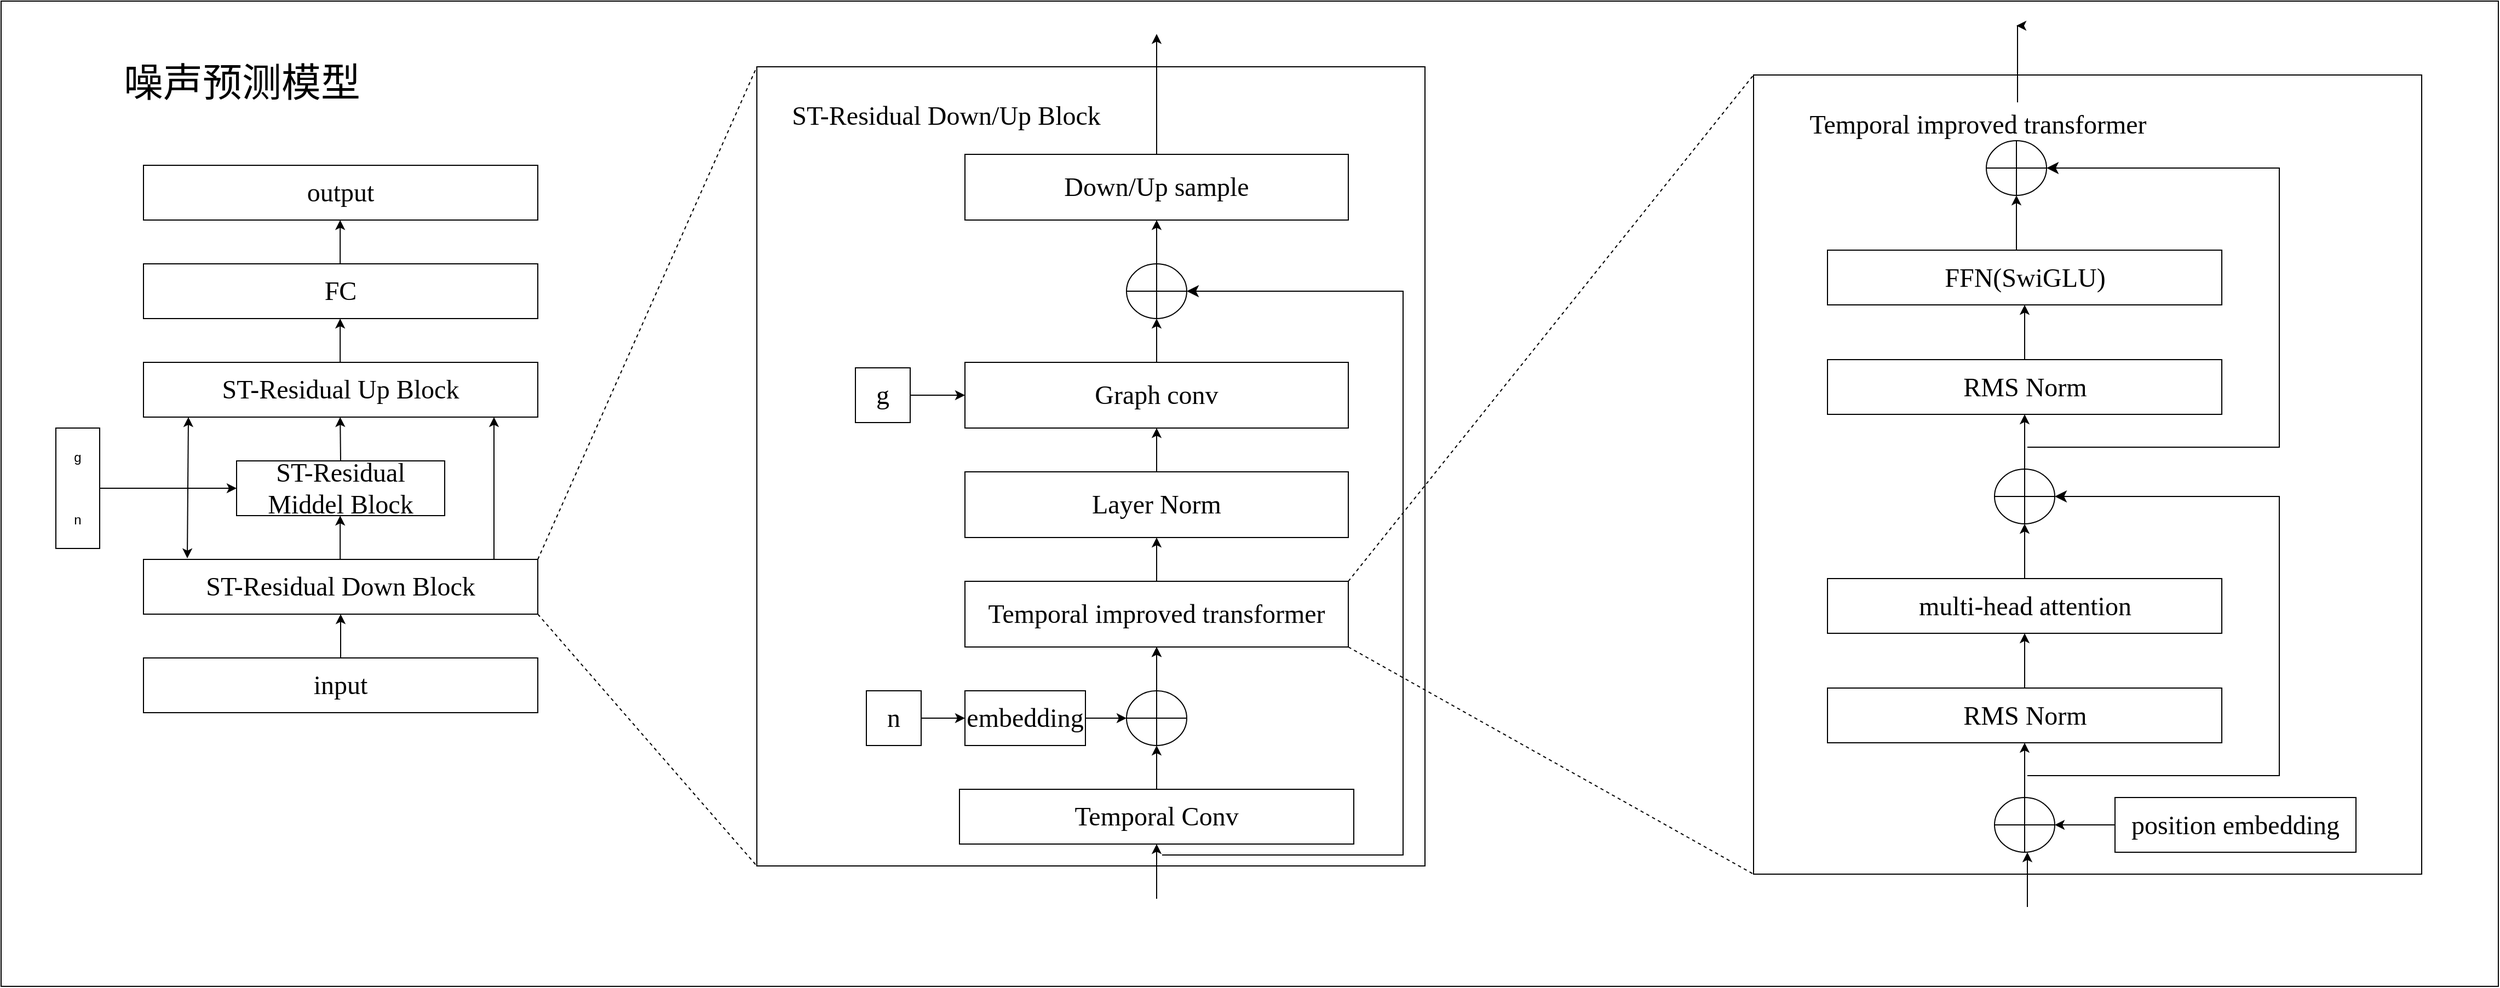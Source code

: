 <mxfile version="25.0.3">
  <diagram name="第 1 页" id="zmdPP1wgx6uvDDTjzuDO">
    <mxGraphModel dx="3653" dy="1930" grid="1" gridSize="10" guides="1" tooltips="1" connect="1" arrows="1" fold="1" page="1" pageScale="1" pageWidth="1654" pageHeight="1169" math="0" shadow="0">
      <root>
        <mxCell id="0" />
        <mxCell id="1" parent="0" />
        <mxCell id="j2DwBCPqLrHwJMjsTWbb-113" value="" style="rounded=0;whiteSpace=wrap;html=1;" vertex="1" parent="1">
          <mxGeometry x="30" y="40" width="2280" height="900" as="geometry" />
        </mxCell>
        <mxCell id="j2DwBCPqLrHwJMjsTWbb-107" value="" style="rounded=0;whiteSpace=wrap;html=1;" vertex="1" parent="1">
          <mxGeometry x="1630" y="107.5" width="610" height="730" as="geometry" />
        </mxCell>
        <mxCell id="j2DwBCPqLrHwJMjsTWbb-62" value="" style="rounded=0;whiteSpace=wrap;html=1;" vertex="1" parent="1">
          <mxGeometry x="720" y="100" width="610" height="730" as="geometry" />
        </mxCell>
        <mxCell id="j2DwBCPqLrHwJMjsTWbb-1" value="&lt;font face=&quot;Times New Roman&quot; style=&quot;font-size: 24px;&quot;&gt;input&lt;/font&gt;" style="rounded=0;whiteSpace=wrap;html=1;labelBackgroundColor=none;" vertex="1" parent="1">
          <mxGeometry x="160" y="640" width="360" height="50" as="geometry" />
        </mxCell>
        <mxCell id="j2DwBCPqLrHwJMjsTWbb-2" value="" style="endArrow=classic;html=1;rounded=0;exitX=0.5;exitY=0;exitDx=0;exitDy=0;entryX=0.5;entryY=1;entryDx=0;entryDy=0;labelBackgroundColor=none;fontColor=default;" edge="1" parent="1" source="j2DwBCPqLrHwJMjsTWbb-1" target="j2DwBCPqLrHwJMjsTWbb-7">
          <mxGeometry width="50" height="50" relative="1" as="geometry">
            <mxPoint x="430" y="740" as="sourcePoint" />
            <mxPoint x="325" y="600" as="targetPoint" />
            <Array as="points" />
          </mxGeometry>
        </mxCell>
        <mxCell id="j2DwBCPqLrHwJMjsTWbb-3" style="edgeStyle=orthogonalEdgeStyle;rounded=0;orthogonalLoop=1;jettySize=auto;html=1;exitX=0.5;exitY=1;exitDx=0;exitDy=0;labelBackgroundColor=none;fontColor=default;" edge="1" parent="1" source="j2DwBCPqLrHwJMjsTWbb-1" target="j2DwBCPqLrHwJMjsTWbb-1">
          <mxGeometry relative="1" as="geometry" />
        </mxCell>
        <mxCell id="j2DwBCPqLrHwJMjsTWbb-7" value="&lt;font face=&quot;Times New Roman&quot;&gt;&lt;span style=&quot;font-size: 24px;&quot;&gt;ST-Residual Down Block&lt;/span&gt;&lt;/font&gt;" style="rounded=0;whiteSpace=wrap;html=1;labelBackgroundColor=none;" vertex="1" parent="1">
          <mxGeometry x="160" y="550" width="360" height="50" as="geometry" />
        </mxCell>
        <mxCell id="j2DwBCPqLrHwJMjsTWbb-9" value="" style="endArrow=classic;html=1;rounded=0;exitX=0.5;exitY=0;exitDx=0;exitDy=0;entryX=0.5;entryY=1;entryDx=0;entryDy=0;labelBackgroundColor=none;fontColor=default;" edge="1" parent="1">
          <mxGeometry width="50" height="50" relative="1" as="geometry">
            <mxPoint x="339.57" y="550" as="sourcePoint" />
            <mxPoint x="339.57" y="510" as="targetPoint" />
            <Array as="points" />
          </mxGeometry>
        </mxCell>
        <mxCell id="j2DwBCPqLrHwJMjsTWbb-10" value="&lt;font face=&quot;Times New Roman&quot;&gt;&lt;span style=&quot;font-size: 24px;&quot;&gt;ST-Residual Middel Block&lt;/span&gt;&lt;/font&gt;" style="rounded=0;whiteSpace=wrap;html=1;labelBackgroundColor=none;" vertex="1" parent="1">
          <mxGeometry x="245" y="460" width="190" height="50" as="geometry" />
        </mxCell>
        <mxCell id="j2DwBCPqLrHwJMjsTWbb-13" value="" style="endArrow=classic;html=1;rounded=0;entryX=0.5;entryY=1;entryDx=0;entryDy=0;labelBackgroundColor=none;fontColor=default;" edge="1" parent="1">
          <mxGeometry width="50" height="50" relative="1" as="geometry">
            <mxPoint x="340" y="460" as="sourcePoint" />
            <mxPoint x="339.57" y="420" as="targetPoint" />
            <Array as="points" />
          </mxGeometry>
        </mxCell>
        <mxCell id="j2DwBCPqLrHwJMjsTWbb-14" value="&lt;font face=&quot;Times New Roman&quot;&gt;&lt;span style=&quot;font-size: 24px;&quot;&gt;ST-Residual Up Block&lt;/span&gt;&lt;/font&gt;" style="rounded=0;whiteSpace=wrap;html=1;labelBackgroundColor=none;" vertex="1" parent="1">
          <mxGeometry x="160" y="370" width="360" height="50" as="geometry" />
        </mxCell>
        <mxCell id="j2DwBCPqLrHwJMjsTWbb-15" value="" style="endArrow=classic;html=1;rounded=0;exitX=0.5;exitY=0;exitDx=0;exitDy=0;entryX=0.5;entryY=1;entryDx=0;entryDy=0;labelBackgroundColor=none;fontColor=default;" edge="1" parent="1">
          <mxGeometry width="50" height="50" relative="1" as="geometry">
            <mxPoint x="339.57" y="370" as="sourcePoint" />
            <mxPoint x="339.57" y="330" as="targetPoint" />
            <Array as="points" />
          </mxGeometry>
        </mxCell>
        <mxCell id="j2DwBCPqLrHwJMjsTWbb-16" value="&lt;font face=&quot;Times New Roman&quot;&gt;&lt;span style=&quot;font-size: 24px;&quot;&gt;FC&lt;/span&gt;&lt;/font&gt;" style="rounded=0;whiteSpace=wrap;html=1;labelBackgroundColor=none;" vertex="1" parent="1">
          <mxGeometry x="160" y="280" width="360" height="50" as="geometry" />
        </mxCell>
        <mxCell id="j2DwBCPqLrHwJMjsTWbb-17" value="" style="endArrow=classic;html=1;rounded=0;exitX=0.5;exitY=0;exitDx=0;exitDy=0;entryX=0.5;entryY=1;entryDx=0;entryDy=0;labelBackgroundColor=none;fontColor=default;" edge="1" parent="1">
          <mxGeometry width="50" height="50" relative="1" as="geometry">
            <mxPoint x="339.57" y="280" as="sourcePoint" />
            <mxPoint x="339.57" y="240" as="targetPoint" />
            <Array as="points" />
          </mxGeometry>
        </mxCell>
        <mxCell id="j2DwBCPqLrHwJMjsTWbb-18" value="&lt;font face=&quot;Times New Roman&quot;&gt;&lt;span style=&quot;font-size: 24px;&quot;&gt;output&lt;/span&gt;&lt;/font&gt;" style="rounded=0;whiteSpace=wrap;html=1;labelBackgroundColor=none;" vertex="1" parent="1">
          <mxGeometry x="160" y="190" width="360" height="50" as="geometry" />
        </mxCell>
        <mxCell id="j2DwBCPqLrHwJMjsTWbb-20" value="" style="endArrow=classic;startArrow=classic;html=1;rounded=0;exitX=0.884;exitY=0.021;exitDx=0;exitDy=0;exitPerimeter=0;entryX=0.885;entryY=1.035;entryDx=0;entryDy=0;entryPerimeter=0;labelBackgroundColor=none;fontColor=default;" edge="1" parent="1">
          <mxGeometry width="50" height="50" relative="1" as="geometry">
            <mxPoint x="200" y="549" as="sourcePoint" />
            <mxPoint x="201" y="420" as="targetPoint" />
          </mxGeometry>
        </mxCell>
        <mxCell id="j2DwBCPqLrHwJMjsTWbb-21" value="" style="endArrow=classic;html=1;rounded=0;labelBackgroundColor=none;fontColor=default;" edge="1" parent="1">
          <mxGeometry width="50" height="50" relative="1" as="geometry">
            <mxPoint x="480" y="550" as="sourcePoint" />
            <mxPoint x="480" y="420" as="targetPoint" />
          </mxGeometry>
        </mxCell>
        <mxCell id="j2DwBCPqLrHwJMjsTWbb-22" value="g&lt;br&gt;&lt;br&gt;&lt;br&gt;&lt;br&gt;n" style="rounded=0;whiteSpace=wrap;html=1;labelBackgroundColor=none;" vertex="1" parent="1">
          <mxGeometry x="80" y="430" width="40" height="110" as="geometry" />
        </mxCell>
        <mxCell id="j2DwBCPqLrHwJMjsTWbb-25" value="" style="endArrow=classic;html=1;rounded=0;exitX=1;exitY=0.5;exitDx=0;exitDy=0;labelBackgroundColor=none;fontColor=default;" edge="1" parent="1" source="j2DwBCPqLrHwJMjsTWbb-22" target="j2DwBCPqLrHwJMjsTWbb-10">
          <mxGeometry width="50" height="50" relative="1" as="geometry">
            <mxPoint x="320" y="480" as="sourcePoint" />
            <mxPoint x="370" y="430" as="targetPoint" />
          </mxGeometry>
        </mxCell>
        <mxCell id="j2DwBCPqLrHwJMjsTWbb-31" style="edgeStyle=orthogonalEdgeStyle;rounded=0;orthogonalLoop=1;jettySize=auto;html=1;exitX=0.5;exitY=1;exitDx=0;exitDy=0;labelBackgroundColor=none;fontColor=default;" edge="1" parent="1">
          <mxGeometry relative="1" as="geometry">
            <mxPoint x="1015" y="810" as="sourcePoint" />
            <mxPoint x="1015" y="810" as="targetPoint" />
          </mxGeometry>
        </mxCell>
        <mxCell id="j2DwBCPqLrHwJMjsTWbb-32" value="&lt;font face=&quot;Times New Roman&quot;&gt;&lt;span style=&quot;font-size: 24px;&quot;&gt;Temporal Conv&lt;/span&gt;&lt;/font&gt;" style="rounded=0;whiteSpace=wrap;html=1;labelBackgroundColor=none;" vertex="1" parent="1">
          <mxGeometry x="905" y="760" width="360" height="50" as="geometry" />
        </mxCell>
        <mxCell id="j2DwBCPqLrHwJMjsTWbb-33" value="" style="endArrow=classic;html=1;rounded=0;exitX=0.5;exitY=0;exitDx=0;exitDy=0;entryX=0.5;entryY=1;entryDx=0;entryDy=0;labelBackgroundColor=none;fontColor=default;" edge="1" parent="1" source="j2DwBCPqLrHwJMjsTWbb-32">
          <mxGeometry width="50" height="50" relative="1" as="geometry">
            <mxPoint x="1175" y="860" as="sourcePoint" />
            <mxPoint x="1085" y="720" as="targetPoint" />
            <Array as="points" />
          </mxGeometry>
        </mxCell>
        <mxCell id="j2DwBCPqLrHwJMjsTWbb-34" style="edgeStyle=orthogonalEdgeStyle;rounded=0;orthogonalLoop=1;jettySize=auto;html=1;exitX=0.5;exitY=1;exitDx=0;exitDy=0;labelBackgroundColor=none;fontColor=default;" edge="1" parent="1" source="j2DwBCPqLrHwJMjsTWbb-32" target="j2DwBCPqLrHwJMjsTWbb-32">
          <mxGeometry relative="1" as="geometry" />
        </mxCell>
        <mxCell id="j2DwBCPqLrHwJMjsTWbb-35" value="" style="endArrow=classic;html=1;rounded=0;labelBackgroundColor=none;fontColor=default;entryX=0.5;entryY=1;entryDx=0;entryDy=0;" edge="1" parent="1" target="j2DwBCPqLrHwJMjsTWbb-32">
          <mxGeometry width="50" height="50" relative="1" as="geometry">
            <mxPoint x="1085" y="860" as="sourcePoint" />
            <mxPoint x="1095" y="730" as="targetPoint" />
            <Array as="points" />
          </mxGeometry>
        </mxCell>
        <mxCell id="j2DwBCPqLrHwJMjsTWbb-38" value="&lt;font face=&quot;Times New Roman&quot;&gt;&lt;span style=&quot;font-size: 24px;&quot;&gt;n&lt;/span&gt;&lt;/font&gt;" style="rounded=0;whiteSpace=wrap;html=1;labelBackgroundColor=none;" vertex="1" parent="1">
          <mxGeometry x="820" y="670" width="50" height="50" as="geometry" />
        </mxCell>
        <mxCell id="j2DwBCPqLrHwJMjsTWbb-41" value="" style="endArrow=classic;html=1;rounded=0;labelBackgroundColor=none;fontColor=default;exitX=1;exitY=0.5;exitDx=0;exitDy=0;entryX=0;entryY=0.5;entryDx=0;entryDy=0;" edge="1" parent="1" source="j2DwBCPqLrHwJMjsTWbb-38" target="j2DwBCPqLrHwJMjsTWbb-42">
          <mxGeometry width="50" height="50" relative="1" as="geometry">
            <mxPoint x="1095" y="870" as="sourcePoint" />
            <mxPoint x="920" y="695" as="targetPoint" />
            <Array as="points" />
          </mxGeometry>
        </mxCell>
        <mxCell id="j2DwBCPqLrHwJMjsTWbb-42" value="&lt;font face=&quot;Times New Roman&quot;&gt;&lt;span style=&quot;font-size: 24px;&quot;&gt;embedding&lt;/span&gt;&lt;/font&gt;" style="rounded=0;whiteSpace=wrap;html=1;labelBackgroundColor=none;" vertex="1" parent="1">
          <mxGeometry x="910" y="670" width="110" height="50" as="geometry" />
        </mxCell>
        <mxCell id="j2DwBCPqLrHwJMjsTWbb-43" value="" style="endArrow=classic;html=1;rounded=0;exitX=1;exitY=0.5;exitDx=0;exitDy=0;entryX=0;entryY=0.5;entryDx=0;entryDy=0;" edge="1" parent="1" source="j2DwBCPqLrHwJMjsTWbb-42">
          <mxGeometry width="50" height="50" relative="1" as="geometry">
            <mxPoint x="940" y="670" as="sourcePoint" />
            <mxPoint x="1057.5" y="695" as="targetPoint" />
          </mxGeometry>
        </mxCell>
        <mxCell id="j2DwBCPqLrHwJMjsTWbb-44" value="" style="endArrow=classic;html=1;rounded=0;exitX=0.5;exitY=0;exitDx=0;exitDy=0;labelBackgroundColor=none;fontColor=default;" edge="1" parent="1">
          <mxGeometry width="50" height="50" relative="1" as="geometry">
            <mxPoint x="1085" y="670" as="sourcePoint" />
            <mxPoint x="1085" y="630" as="targetPoint" />
            <Array as="points" />
          </mxGeometry>
        </mxCell>
        <mxCell id="j2DwBCPqLrHwJMjsTWbb-49" value="" style="edgeStyle=orthogonalEdgeStyle;rounded=0;orthogonalLoop=1;jettySize=auto;html=1;" edge="1" parent="1" source="j2DwBCPqLrHwJMjsTWbb-47" target="j2DwBCPqLrHwJMjsTWbb-48">
          <mxGeometry relative="1" as="geometry" />
        </mxCell>
        <mxCell id="j2DwBCPqLrHwJMjsTWbb-47" value="&lt;font face=&quot;Times New Roman&quot;&gt;&lt;span style=&quot;font-size: 24px;&quot;&gt;Temporal improved transformer&lt;/span&gt;&lt;/font&gt;" style="rounded=0;whiteSpace=wrap;html=1;labelBackgroundColor=none;" vertex="1" parent="1">
          <mxGeometry x="910" y="570" width="350" height="60" as="geometry" />
        </mxCell>
        <mxCell id="j2DwBCPqLrHwJMjsTWbb-48" value="&lt;font face=&quot;Times New Roman&quot; style=&quot;font-size: 24px;&quot;&gt;Layer Norm&lt;/font&gt;" style="whiteSpace=wrap;html=1;rounded=0;labelBackgroundColor=none;" vertex="1" parent="1">
          <mxGeometry x="910" y="470" width="350" height="60" as="geometry" />
        </mxCell>
        <mxCell id="j2DwBCPqLrHwJMjsTWbb-52" value="" style="endArrow=classic;html=1;rounded=0;exitX=0.5;exitY=0;exitDx=0;exitDy=0;labelBackgroundColor=none;fontColor=default;" edge="1" parent="1">
          <mxGeometry width="50" height="50" relative="1" as="geometry">
            <mxPoint x="1085" y="470" as="sourcePoint" />
            <mxPoint x="1085" y="430" as="targetPoint" />
            <Array as="points" />
          </mxGeometry>
        </mxCell>
        <mxCell id="j2DwBCPqLrHwJMjsTWbb-53" value="&lt;font face=&quot;Times New Roman&quot;&gt;&lt;span style=&quot;font-size: 24px;&quot;&gt;Graph conv&lt;/span&gt;&lt;/font&gt;" style="rounded=0;whiteSpace=wrap;html=1;labelBackgroundColor=none;" vertex="1" parent="1">
          <mxGeometry x="910" y="370" width="350" height="60" as="geometry" />
        </mxCell>
        <mxCell id="j2DwBCPqLrHwJMjsTWbb-54" value="" style="endArrow=classic;html=1;rounded=0;exitX=0.5;exitY=0;exitDx=0;exitDy=0;labelBackgroundColor=none;fontColor=default;" edge="1" parent="1">
          <mxGeometry width="50" height="50" relative="1" as="geometry">
            <mxPoint x="1085" y="370" as="sourcePoint" />
            <mxPoint x="1085" y="330" as="targetPoint" />
            <Array as="points" />
          </mxGeometry>
        </mxCell>
        <mxCell id="j2DwBCPqLrHwJMjsTWbb-57" value="" style="shape=orEllipse;perimeter=ellipsePerimeter;whiteSpace=wrap;html=1;backgroundOutline=1;" vertex="1" parent="1">
          <mxGeometry x="1057.5" y="280" width="55" height="50" as="geometry" />
        </mxCell>
        <mxCell id="j2DwBCPqLrHwJMjsTWbb-58" value="" style="endArrow=classic;html=1;rounded=0;exitX=0.5;exitY=0;exitDx=0;exitDy=0;labelBackgroundColor=none;fontColor=default;" edge="1" parent="1">
          <mxGeometry width="50" height="50" relative="1" as="geometry">
            <mxPoint x="1085" y="280" as="sourcePoint" />
            <mxPoint x="1085" y="240" as="targetPoint" />
            <Array as="points" />
          </mxGeometry>
        </mxCell>
        <mxCell id="j2DwBCPqLrHwJMjsTWbb-59" value="&lt;font face=&quot;Times New Roman&quot;&gt;&lt;span style=&quot;font-size: 24px;&quot;&gt;Down/Up sample&lt;/span&gt;&lt;/font&gt;" style="rounded=0;whiteSpace=wrap;html=1;labelBackgroundColor=none;" vertex="1" parent="1">
          <mxGeometry x="910" y="180" width="350" height="60" as="geometry" />
        </mxCell>
        <mxCell id="j2DwBCPqLrHwJMjsTWbb-60" value="" style="endArrow=classic;html=1;rounded=0;exitX=0.5;exitY=0;exitDx=0;exitDy=0;labelBackgroundColor=none;fontColor=default;" edge="1" parent="1" source="j2DwBCPqLrHwJMjsTWbb-59">
          <mxGeometry width="50" height="50" relative="1" as="geometry">
            <mxPoint x="1095" y="290" as="sourcePoint" />
            <mxPoint x="1085" y="70" as="targetPoint" />
            <Array as="points" />
          </mxGeometry>
        </mxCell>
        <mxCell id="j2DwBCPqLrHwJMjsTWbb-64" value="&lt;font face=&quot;Times New Roman&quot; style=&quot;font-size: 24px;&quot;&gt;ST-Residual Down/Up Block&lt;/font&gt;" style="text;html=1;align=center;verticalAlign=middle;whiteSpace=wrap;rounded=0;" vertex="1" parent="1">
          <mxGeometry x="727.5" y="130" width="330" height="30" as="geometry" />
        </mxCell>
        <mxCell id="j2DwBCPqLrHwJMjsTWbb-65" value="" style="endArrow=none;dashed=1;html=1;rounded=0;exitX=1;exitY=0;exitDx=0;exitDy=0;entryX=0;entryY=0;entryDx=0;entryDy=0;" edge="1" parent="1" source="j2DwBCPqLrHwJMjsTWbb-7" target="j2DwBCPqLrHwJMjsTWbb-62">
          <mxGeometry width="50" height="50" relative="1" as="geometry">
            <mxPoint x="850" y="480" as="sourcePoint" />
            <mxPoint x="900" y="430" as="targetPoint" />
          </mxGeometry>
        </mxCell>
        <mxCell id="j2DwBCPqLrHwJMjsTWbb-66" value="" style="endArrow=none;dashed=1;html=1;rounded=0;exitX=1;exitY=1;exitDx=0;exitDy=0;entryX=0;entryY=1;entryDx=0;entryDy=0;" edge="1" parent="1" source="j2DwBCPqLrHwJMjsTWbb-7" target="j2DwBCPqLrHwJMjsTWbb-62">
          <mxGeometry width="50" height="50" relative="1" as="geometry">
            <mxPoint x="850" y="480" as="sourcePoint" />
            <mxPoint x="900" y="430" as="targetPoint" />
          </mxGeometry>
        </mxCell>
        <mxCell id="j2DwBCPqLrHwJMjsTWbb-67" style="edgeStyle=orthogonalEdgeStyle;rounded=0;orthogonalLoop=1;jettySize=auto;html=1;exitX=0.5;exitY=1;exitDx=0;exitDy=0;labelBackgroundColor=none;fontColor=default;" edge="1" parent="1">
          <mxGeometry relative="1" as="geometry">
            <mxPoint x="1810" y="817.5" as="sourcePoint" />
            <mxPoint x="1810" y="817.5" as="targetPoint" />
          </mxGeometry>
        </mxCell>
        <mxCell id="j2DwBCPqLrHwJMjsTWbb-69" style="edgeStyle=orthogonalEdgeStyle;rounded=0;orthogonalLoop=1;jettySize=auto;html=1;exitX=0.5;exitY=1;exitDx=0;exitDy=0;labelBackgroundColor=none;fontColor=default;" edge="1" parent="1">
          <mxGeometry relative="1" as="geometry">
            <mxPoint x="1880" y="817.5" as="sourcePoint" />
            <mxPoint x="1880" y="817.5" as="targetPoint" />
          </mxGeometry>
        </mxCell>
        <mxCell id="j2DwBCPqLrHwJMjsTWbb-70" value="" style="endArrow=classic;html=1;rounded=0;labelBackgroundColor=none;fontColor=default;entryX=0.5;entryY=1;entryDx=0;entryDy=0;" edge="1" parent="1">
          <mxGeometry width="50" height="50" relative="1" as="geometry">
            <mxPoint x="1880" y="867.5" as="sourcePoint" />
            <mxPoint x="1880" y="817.5" as="targetPoint" />
            <Array as="points" />
          </mxGeometry>
        </mxCell>
        <mxCell id="j2DwBCPqLrHwJMjsTWbb-71" value="" style="shape=orEllipse;perimeter=ellipsePerimeter;whiteSpace=wrap;html=1;backgroundOutline=1;" vertex="1" parent="1">
          <mxGeometry x="1850" y="767.5" width="55" height="50" as="geometry" />
        </mxCell>
        <mxCell id="j2DwBCPqLrHwJMjsTWbb-73" value="" style="edgeStyle=orthogonalEdgeStyle;rounded=0;orthogonalLoop=1;jettySize=auto;html=1;" edge="1" parent="1" source="j2DwBCPqLrHwJMjsTWbb-72" target="j2DwBCPqLrHwJMjsTWbb-71">
          <mxGeometry relative="1" as="geometry" />
        </mxCell>
        <mxCell id="j2DwBCPqLrHwJMjsTWbb-72" value="&lt;font face=&quot;Times New Roman&quot;&gt;&lt;span style=&quot;font-size: 24px;&quot;&gt;position embedding&lt;/span&gt;&lt;/font&gt;" style="rounded=0;whiteSpace=wrap;html=1;labelBackgroundColor=none;" vertex="1" parent="1">
          <mxGeometry x="1960" y="767.5" width="220" height="50" as="geometry" />
        </mxCell>
        <mxCell id="j2DwBCPqLrHwJMjsTWbb-74" style="edgeStyle=orthogonalEdgeStyle;rounded=0;orthogonalLoop=1;jettySize=auto;html=1;exitX=0.5;exitY=1;exitDx=0;exitDy=0;labelBackgroundColor=none;fontColor=default;" edge="1" parent="1">
          <mxGeometry relative="1" as="geometry">
            <mxPoint x="1807.5" y="717.5" as="sourcePoint" />
            <mxPoint x="1807.5" y="717.5" as="targetPoint" />
          </mxGeometry>
        </mxCell>
        <mxCell id="j2DwBCPqLrHwJMjsTWbb-75" value="&lt;font face=&quot;Times New Roman&quot;&gt;&lt;span style=&quot;font-size: 24px;&quot;&gt;RMS Norm&lt;/span&gt;&lt;/font&gt;" style="rounded=0;whiteSpace=wrap;html=1;labelBackgroundColor=none;" vertex="1" parent="1">
          <mxGeometry x="1697.5" y="667.5" width="360" height="50" as="geometry" />
        </mxCell>
        <mxCell id="j2DwBCPqLrHwJMjsTWbb-76" style="edgeStyle=orthogonalEdgeStyle;rounded=0;orthogonalLoop=1;jettySize=auto;html=1;exitX=0.5;exitY=1;exitDx=0;exitDy=0;labelBackgroundColor=none;fontColor=default;" edge="1" parent="1" source="j2DwBCPqLrHwJMjsTWbb-75" target="j2DwBCPqLrHwJMjsTWbb-75">
          <mxGeometry relative="1" as="geometry" />
        </mxCell>
        <mxCell id="j2DwBCPqLrHwJMjsTWbb-77" value="" style="endArrow=classic;html=1;rounded=0;labelBackgroundColor=none;fontColor=default;entryX=0.5;entryY=1;entryDx=0;entryDy=0;" edge="1" parent="1" target="j2DwBCPqLrHwJMjsTWbb-75">
          <mxGeometry width="50" height="50" relative="1" as="geometry">
            <mxPoint x="1877.5" y="767.5" as="sourcePoint" />
            <mxPoint x="1887.5" y="637.5" as="targetPoint" />
            <Array as="points" />
          </mxGeometry>
        </mxCell>
        <mxCell id="j2DwBCPqLrHwJMjsTWbb-78" style="edgeStyle=orthogonalEdgeStyle;rounded=0;orthogonalLoop=1;jettySize=auto;html=1;exitX=0.5;exitY=1;exitDx=0;exitDy=0;labelBackgroundColor=none;fontColor=default;" edge="1" parent="1">
          <mxGeometry relative="1" as="geometry">
            <mxPoint x="1807.5" y="617.5" as="sourcePoint" />
            <mxPoint x="1807.5" y="617.5" as="targetPoint" />
          </mxGeometry>
        </mxCell>
        <mxCell id="j2DwBCPqLrHwJMjsTWbb-79" value="&lt;font face=&quot;Times New Roman&quot;&gt;&lt;span style=&quot;font-size: 24px;&quot;&gt;multi-head attention&lt;/span&gt;&lt;/font&gt;" style="rounded=0;whiteSpace=wrap;html=1;labelBackgroundColor=none;" vertex="1" parent="1">
          <mxGeometry x="1697.5" y="567.5" width="360" height="50" as="geometry" />
        </mxCell>
        <mxCell id="j2DwBCPqLrHwJMjsTWbb-80" style="edgeStyle=orthogonalEdgeStyle;rounded=0;orthogonalLoop=1;jettySize=auto;html=1;exitX=0.5;exitY=1;exitDx=0;exitDy=0;labelBackgroundColor=none;fontColor=default;" edge="1" parent="1" source="j2DwBCPqLrHwJMjsTWbb-79" target="j2DwBCPqLrHwJMjsTWbb-79">
          <mxGeometry relative="1" as="geometry" />
        </mxCell>
        <mxCell id="j2DwBCPqLrHwJMjsTWbb-81" value="" style="endArrow=classic;html=1;rounded=0;labelBackgroundColor=none;fontColor=default;entryX=0.5;entryY=1;entryDx=0;entryDy=0;" edge="1" parent="1" target="j2DwBCPqLrHwJMjsTWbb-79">
          <mxGeometry width="50" height="50" relative="1" as="geometry">
            <mxPoint x="1877.5" y="667.5" as="sourcePoint" />
            <mxPoint x="1887.5" y="537.5" as="targetPoint" />
            <Array as="points" />
          </mxGeometry>
        </mxCell>
        <mxCell id="j2DwBCPqLrHwJMjsTWbb-82" style="edgeStyle=orthogonalEdgeStyle;rounded=0;orthogonalLoop=1;jettySize=auto;html=1;exitX=0.5;exitY=1;exitDx=0;exitDy=0;labelBackgroundColor=none;fontColor=default;" edge="1" parent="1">
          <mxGeometry relative="1" as="geometry">
            <mxPoint x="1807.5" y="517.5" as="sourcePoint" />
            <mxPoint x="1807.5" y="517.5" as="targetPoint" />
          </mxGeometry>
        </mxCell>
        <mxCell id="j2DwBCPqLrHwJMjsTWbb-84" style="edgeStyle=orthogonalEdgeStyle;rounded=0;orthogonalLoop=1;jettySize=auto;html=1;exitX=0.5;exitY=1;exitDx=0;exitDy=0;labelBackgroundColor=none;fontColor=default;" edge="1" parent="1">
          <mxGeometry relative="1" as="geometry">
            <mxPoint x="1877.5" y="517.5" as="sourcePoint" />
            <mxPoint x="1877.5" y="517.5" as="targetPoint" />
          </mxGeometry>
        </mxCell>
        <mxCell id="j2DwBCPqLrHwJMjsTWbb-85" value="" style="endArrow=classic;html=1;rounded=0;labelBackgroundColor=none;fontColor=default;entryX=0.5;entryY=1;entryDx=0;entryDy=0;" edge="1" parent="1">
          <mxGeometry width="50" height="50" relative="1" as="geometry">
            <mxPoint x="1877.5" y="567.5" as="sourcePoint" />
            <mxPoint x="1877.5" y="517.5" as="targetPoint" />
            <Array as="points" />
          </mxGeometry>
        </mxCell>
        <mxCell id="j2DwBCPqLrHwJMjsTWbb-86" value="" style="shape=orEllipse;perimeter=ellipsePerimeter;whiteSpace=wrap;html=1;backgroundOutline=1;" vertex="1" parent="1">
          <mxGeometry x="1850" y="467.5" width="55" height="50" as="geometry" />
        </mxCell>
        <mxCell id="j2DwBCPqLrHwJMjsTWbb-90" value="" style="edgeStyle=orthogonalEdgeStyle;rounded=0;orthogonalLoop=1;jettySize=auto;html=1;" edge="1" parent="1" source="j2DwBCPqLrHwJMjsTWbb-87" target="j2DwBCPqLrHwJMjsTWbb-47">
          <mxGeometry relative="1" as="geometry" />
        </mxCell>
        <mxCell id="j2DwBCPqLrHwJMjsTWbb-87" value="" style="shape=orEllipse;perimeter=ellipsePerimeter;whiteSpace=wrap;html=1;backgroundOutline=1;" vertex="1" parent="1">
          <mxGeometry x="1057.5" y="670" width="55" height="50" as="geometry" />
        </mxCell>
        <mxCell id="j2DwBCPqLrHwJMjsTWbb-89" value="" style="edgeStyle=elbowEdgeStyle;elbow=horizontal;endArrow=classic;html=1;curved=0;rounded=0;endSize=8;startSize=8;entryX=1;entryY=0.5;entryDx=0;entryDy=0;" edge="1" parent="1" target="j2DwBCPqLrHwJMjsTWbb-57">
          <mxGeometry width="50" height="50" relative="1" as="geometry">
            <mxPoint x="1090" y="820" as="sourcePoint" />
            <mxPoint x="1280" y="920" as="targetPoint" />
            <Array as="points">
              <mxPoint x="1310" y="460" />
            </Array>
          </mxGeometry>
        </mxCell>
        <mxCell id="j2DwBCPqLrHwJMjsTWbb-91" value="" style="edgeStyle=elbowEdgeStyle;elbow=horizontal;endArrow=classic;html=1;curved=0;rounded=0;endSize=8;startSize=8;entryX=1;entryY=0.5;entryDx=0;entryDy=0;" edge="1" parent="1" target="j2DwBCPqLrHwJMjsTWbb-86">
          <mxGeometry width="50" height="50" relative="1" as="geometry">
            <mxPoint x="1880" y="747.5" as="sourcePoint" />
            <mxPoint x="1353" y="322.5" as="targetPoint" />
            <Array as="points">
              <mxPoint x="2110" y="617.5" />
            </Array>
          </mxGeometry>
        </mxCell>
        <mxCell id="j2DwBCPqLrHwJMjsTWbb-92" style="edgeStyle=orthogonalEdgeStyle;rounded=0;orthogonalLoop=1;jettySize=auto;html=1;exitX=0.5;exitY=1;exitDx=0;exitDy=0;labelBackgroundColor=none;fontColor=default;" edge="1" parent="1">
          <mxGeometry relative="1" as="geometry">
            <mxPoint x="1807.5" y="417.5" as="sourcePoint" />
            <mxPoint x="1807.5" y="417.5" as="targetPoint" />
          </mxGeometry>
        </mxCell>
        <mxCell id="j2DwBCPqLrHwJMjsTWbb-93" value="&lt;font face=&quot;Times New Roman&quot;&gt;&lt;span style=&quot;font-size: 24px;&quot;&gt;RMS Norm&lt;/span&gt;&lt;/font&gt;" style="rounded=0;whiteSpace=wrap;html=1;labelBackgroundColor=none;" vertex="1" parent="1">
          <mxGeometry x="1697.5" y="367.5" width="360" height="50" as="geometry" />
        </mxCell>
        <mxCell id="j2DwBCPqLrHwJMjsTWbb-94" style="edgeStyle=orthogonalEdgeStyle;rounded=0;orthogonalLoop=1;jettySize=auto;html=1;exitX=0.5;exitY=1;exitDx=0;exitDy=0;labelBackgroundColor=none;fontColor=default;" edge="1" parent="1" source="j2DwBCPqLrHwJMjsTWbb-93" target="j2DwBCPqLrHwJMjsTWbb-93">
          <mxGeometry relative="1" as="geometry" />
        </mxCell>
        <mxCell id="j2DwBCPqLrHwJMjsTWbb-95" value="" style="endArrow=classic;html=1;rounded=0;labelBackgroundColor=none;fontColor=default;entryX=0.5;entryY=1;entryDx=0;entryDy=0;" edge="1" parent="1" target="j2DwBCPqLrHwJMjsTWbb-93">
          <mxGeometry width="50" height="50" relative="1" as="geometry">
            <mxPoint x="1877.5" y="467.5" as="sourcePoint" />
            <mxPoint x="1887.5" y="337.5" as="targetPoint" />
            <Array as="points" />
          </mxGeometry>
        </mxCell>
        <mxCell id="j2DwBCPqLrHwJMjsTWbb-96" style="edgeStyle=orthogonalEdgeStyle;rounded=0;orthogonalLoop=1;jettySize=auto;html=1;exitX=0.5;exitY=1;exitDx=0;exitDy=0;labelBackgroundColor=none;fontColor=default;" edge="1" parent="1">
          <mxGeometry relative="1" as="geometry">
            <mxPoint x="1807.5" y="317.5" as="sourcePoint" />
            <mxPoint x="1807.5" y="317.5" as="targetPoint" />
          </mxGeometry>
        </mxCell>
        <mxCell id="j2DwBCPqLrHwJMjsTWbb-97" value="&lt;font face=&quot;Times New Roman&quot;&gt;&lt;span style=&quot;font-size: 24px;&quot;&gt;FFN(SwiGLU)&lt;/span&gt;&lt;/font&gt;" style="rounded=0;whiteSpace=wrap;html=1;labelBackgroundColor=none;" vertex="1" parent="1">
          <mxGeometry x="1697.5" y="267.5" width="360" height="50" as="geometry" />
        </mxCell>
        <mxCell id="j2DwBCPqLrHwJMjsTWbb-98" style="edgeStyle=orthogonalEdgeStyle;rounded=0;orthogonalLoop=1;jettySize=auto;html=1;exitX=0.5;exitY=1;exitDx=0;exitDy=0;labelBackgroundColor=none;fontColor=default;" edge="1" parent="1" source="j2DwBCPqLrHwJMjsTWbb-97" target="j2DwBCPqLrHwJMjsTWbb-97">
          <mxGeometry relative="1" as="geometry" />
        </mxCell>
        <mxCell id="j2DwBCPqLrHwJMjsTWbb-99" value="" style="endArrow=classic;html=1;rounded=0;labelBackgroundColor=none;fontColor=default;entryX=0.5;entryY=1;entryDx=0;entryDy=0;" edge="1" parent="1" target="j2DwBCPqLrHwJMjsTWbb-97">
          <mxGeometry width="50" height="50" relative="1" as="geometry">
            <mxPoint x="1877.5" y="367.5" as="sourcePoint" />
            <mxPoint x="1887.5" y="237.5" as="targetPoint" />
            <Array as="points" />
          </mxGeometry>
        </mxCell>
        <mxCell id="j2DwBCPqLrHwJMjsTWbb-100" style="edgeStyle=orthogonalEdgeStyle;rounded=0;orthogonalLoop=1;jettySize=auto;html=1;exitX=0.5;exitY=1;exitDx=0;exitDy=0;labelBackgroundColor=none;fontColor=default;" edge="1" parent="1">
          <mxGeometry relative="1" as="geometry">
            <mxPoint x="1800" y="217.5" as="sourcePoint" />
            <mxPoint x="1800" y="217.5" as="targetPoint" />
          </mxGeometry>
        </mxCell>
        <mxCell id="j2DwBCPqLrHwJMjsTWbb-101" style="edgeStyle=orthogonalEdgeStyle;rounded=0;orthogonalLoop=1;jettySize=auto;html=1;exitX=0.5;exitY=1;exitDx=0;exitDy=0;labelBackgroundColor=none;fontColor=default;" edge="1" parent="1">
          <mxGeometry relative="1" as="geometry">
            <mxPoint x="1870" y="217.5" as="sourcePoint" />
            <mxPoint x="1870" y="217.5" as="targetPoint" />
          </mxGeometry>
        </mxCell>
        <mxCell id="j2DwBCPqLrHwJMjsTWbb-102" value="" style="endArrow=classic;html=1;rounded=0;labelBackgroundColor=none;fontColor=default;entryX=0.5;entryY=1;entryDx=0;entryDy=0;" edge="1" parent="1">
          <mxGeometry width="50" height="50" relative="1" as="geometry">
            <mxPoint x="1870" y="267.5" as="sourcePoint" />
            <mxPoint x="1870" y="217.5" as="targetPoint" />
            <Array as="points" />
          </mxGeometry>
        </mxCell>
        <mxCell id="j2DwBCPqLrHwJMjsTWbb-105" value="" style="edgeStyle=orthogonalEdgeStyle;rounded=0;orthogonalLoop=1;jettySize=auto;html=1;" edge="1" parent="1" source="j2DwBCPqLrHwJMjsTWbb-108">
          <mxGeometry relative="1" as="geometry">
            <mxPoint x="1870" y="62.5" as="targetPoint" />
            <Array as="points">
              <mxPoint x="1871" y="62.5" />
            </Array>
          </mxGeometry>
        </mxCell>
        <mxCell id="j2DwBCPqLrHwJMjsTWbb-103" value="" style="shape=orEllipse;perimeter=ellipsePerimeter;whiteSpace=wrap;html=1;backgroundOutline=1;" vertex="1" parent="1">
          <mxGeometry x="1842.5" y="167.5" width="55" height="50" as="geometry" />
        </mxCell>
        <mxCell id="j2DwBCPqLrHwJMjsTWbb-106" value="" style="edgeStyle=elbowEdgeStyle;elbow=horizontal;endArrow=classic;html=1;curved=0;rounded=0;endSize=8;startSize=8;entryX=1;entryY=0.5;entryDx=0;entryDy=0;" edge="1" parent="1" target="j2DwBCPqLrHwJMjsTWbb-103">
          <mxGeometry width="50" height="50" relative="1" as="geometry">
            <mxPoint x="1880" y="447.5" as="sourcePoint" />
            <mxPoint x="1915" y="502.5" as="targetPoint" />
            <Array as="points">
              <mxPoint x="2110" y="317.5" />
            </Array>
          </mxGeometry>
        </mxCell>
        <mxCell id="j2DwBCPqLrHwJMjsTWbb-108" value="&lt;font face=&quot;Times New Roman&quot;&gt;&lt;span style=&quot;font-size: 24px;&quot;&gt;Temporal improved transformer&lt;/span&gt;&lt;/font&gt;" style="text;html=1;align=center;verticalAlign=middle;whiteSpace=wrap;rounded=0;" vertex="1" parent="1">
          <mxGeometry x="1670" y="132.5" width="330" height="40" as="geometry" />
        </mxCell>
        <mxCell id="j2DwBCPqLrHwJMjsTWbb-111" value="" style="endArrow=none;dashed=1;html=1;rounded=0;exitX=1;exitY=1;exitDx=0;exitDy=0;entryX=0;entryY=1;entryDx=0;entryDy=0;" edge="1" parent="1" source="j2DwBCPqLrHwJMjsTWbb-47" target="j2DwBCPqLrHwJMjsTWbb-107">
          <mxGeometry width="50" height="50" relative="1" as="geometry">
            <mxPoint x="1260" y="625" as="sourcePoint" />
            <mxPoint x="1460" y="765" as="targetPoint" />
          </mxGeometry>
        </mxCell>
        <mxCell id="j2DwBCPqLrHwJMjsTWbb-112" value="" style="endArrow=none;dashed=1;html=1;rounded=0;exitX=1;exitY=0;exitDx=0;exitDy=0;entryX=0;entryY=0;entryDx=0;entryDy=0;" edge="1" parent="1" source="j2DwBCPqLrHwJMjsTWbb-47" target="j2DwBCPqLrHwJMjsTWbb-107">
          <mxGeometry width="50" height="50" relative="1" as="geometry">
            <mxPoint x="1260" y="570" as="sourcePoint" />
            <mxPoint x="1630" y="778" as="targetPoint" />
          </mxGeometry>
        </mxCell>
        <mxCell id="j2DwBCPqLrHwJMjsTWbb-114" value="&lt;font style=&quot;font-size: 36px;&quot; face=&quot;Times New Roman&quot;&gt;噪声预测模型&lt;/font&gt;" style="text;html=1;align=center;verticalAlign=middle;whiteSpace=wrap;rounded=0;" vertex="1" parent="1">
          <mxGeometry x="120" y="100" width="260" height="30" as="geometry" />
        </mxCell>
        <mxCell id="j2DwBCPqLrHwJMjsTWbb-116" value="" style="edgeStyle=orthogonalEdgeStyle;rounded=0;orthogonalLoop=1;jettySize=auto;html=1;" edge="1" parent="1" source="j2DwBCPqLrHwJMjsTWbb-115" target="j2DwBCPqLrHwJMjsTWbb-53">
          <mxGeometry relative="1" as="geometry" />
        </mxCell>
        <mxCell id="j2DwBCPqLrHwJMjsTWbb-115" value="&lt;font face=&quot;Times New Roman&quot;&gt;&lt;span style=&quot;font-size: 24px;&quot;&gt;g&lt;/span&gt;&lt;/font&gt;" style="rounded=0;whiteSpace=wrap;html=1;labelBackgroundColor=none;" vertex="1" parent="1">
          <mxGeometry x="810" y="375" width="50" height="50" as="geometry" />
        </mxCell>
      </root>
    </mxGraphModel>
  </diagram>
</mxfile>
